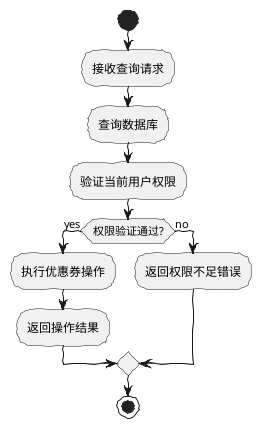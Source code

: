 @startuml
skinparam handwritten true

start
:接收查询请求;
:查询数据库;
:验证当前用户权限;
if (权限验证通过?) then (yes)
    :执行优惠券操作;
    :返回操作结果;
else (no)
    :返回权限不足错误;
endif
stop

@enduml
